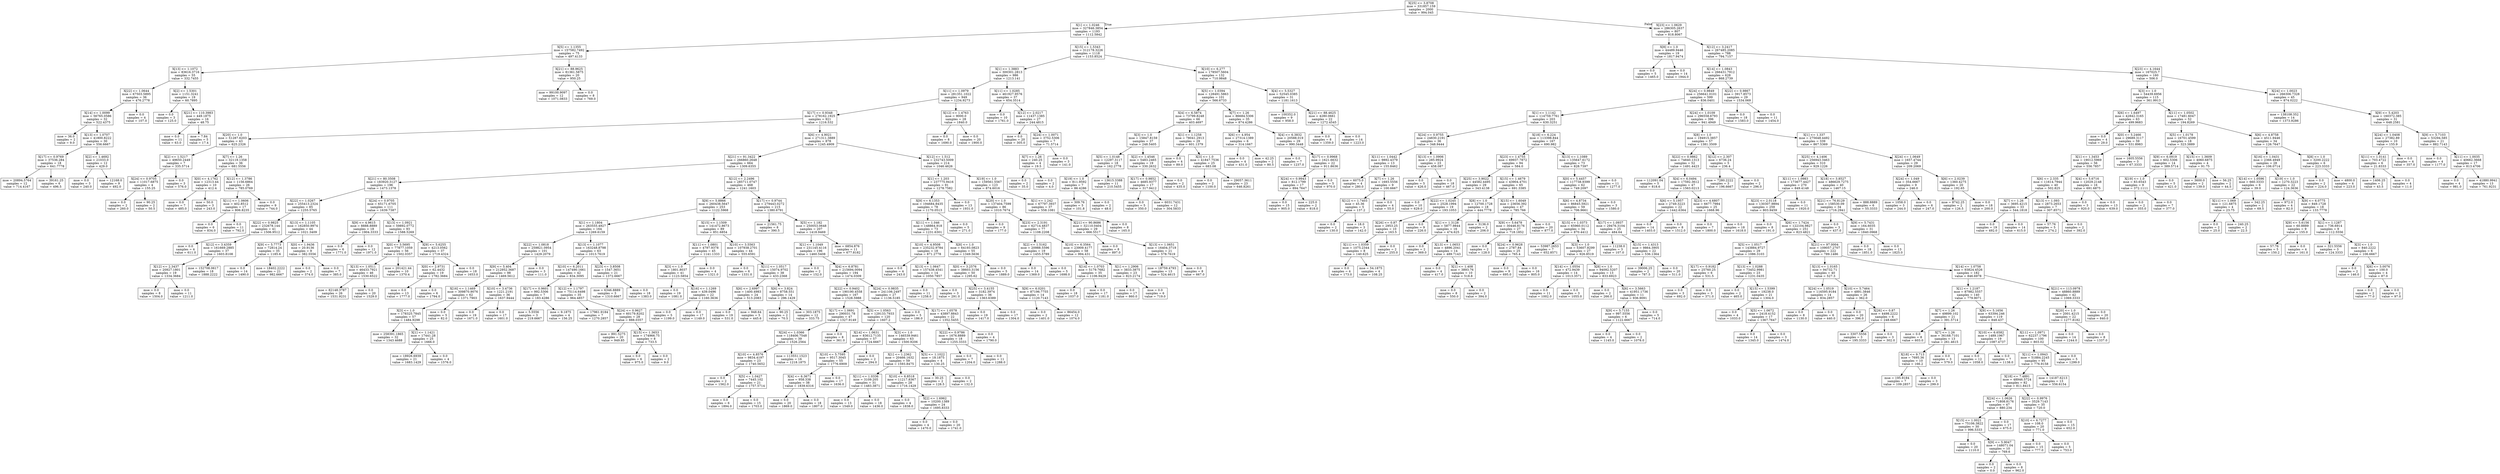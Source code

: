 digraph Tree {
node [shape=box] ;
0 [label="X[25] <= 3.8708\nmse = 331857.159\nsamples = 2000\nvalue = 994.045"] ;
1 [label="X[1] <= 1.0246\nmse = 327846.3854\nsamples = 1193\nvalue = 1112.5842"] ;
0 -> 1 [labeldistance=2.5, labelangle=45, headlabel="True"] ;
2 [label="X[5] <= 1.1355\nmse = 157582.7492\nsamples = 75\nvalue = 497.4133"] ;
1 -> 2 ;
3 [label="X[13] <= 1.1072\nmse = 83616.3716\nsamples = 55\nvalue = 332.7455"] ;
2 -> 3 ;
4 [label="X[22] <= 1.0644\nmse = 67503.5895\nsamples = 36\nvalue = 476.2778"] ;
3 -> 4 ;
5 [label="X[14] <= 1.0099\nmse = 56765.0586\nsamples = 32\nvalue = 522.4375"] ;
4 -> 5 ;
6 [label="mse = 36.0\nsamples = 2\nvalue = 9.0"] ;
5 -> 6 ;
7 [label="X[13] <= 1.0707\nmse = 41800.8222\nsamples = 30\nvalue = 556.6667"] ;
5 -> 7 ;
8 [label="X[17] <= 0.9769\nmse = 37536.284\nsamples = 18\nvalue = 641.7778"] ;
7 -> 8 ;
9 [label="mse = 20894.5764\nsamples = 12\nvalue = 714.4167"] ;
8 -> 9 ;
10 [label="mse = 39161.25\nsamples = 6\nvalue = 496.5"] ;
8 -> 10 ;
11 [label="X[2] <= 1.4692\nmse = 21033.0\nsamples = 12\nvalue = 429.0"] ;
7 -> 11 ;
12 [label="mse = 0.0\nsamples = 3\nvalue = 240.0"] ;
11 -> 12 ;
13 [label="mse = 12168.0\nsamples = 9\nvalue = 492.0"] ;
11 -> 13 ;
14 [label="mse = 0.0\nsamples = 4\nvalue = 107.0"] ;
4 -> 14 ;
15 [label="X[2] <= 1.5301\nmse = 1151.3241\nsamples = 19\nvalue = 60.7895"] ;
3 -> 15 ;
16 [label="mse = 0.0\nsamples = 3\nvalue = 125.0"] ;
15 -> 16 ;
17 [label="X[21] <= 110.3983\nmse = 449.1875\nsamples = 16\nvalue = 48.75"] ;
15 -> 17 ;
18 [label="mse = 0.0\nsamples = 11\nvalue = 63.0"] ;
17 -> 18 ;
19 [label="mse = 7.84\nsamples = 5\nvalue = 17.4"] ;
17 -> 19 ;
20 [label="X[21] <= 88.9625\nmse = 81361.5875\nsamples = 20\nvalue = 950.25"] ;
2 -> 20 ;
21 [label="mse = 99100.9097\nsamples = 12\nvalue = 1071.0833"] ;
20 -> 21 ;
22 [label="mse = 0.0\nsamples = 8\nvalue = 769.0"] ;
20 -> 22 ;
23 [label="X[15] <= 1.5343\nmse = 312178.3226\nsamples = 1118\nvalue = 1153.8524"] ;
1 -> 23 ;
24 [label="X[1] <= 1.3883\nmse = 300301.2813\nsamples = 986\nvalue = 1213.141"] ;
23 -> 24 ;
25 [label="X[11] <= 1.0979\nmse = 281351.1022\nsamples = 949\nvalue = 1234.9273"] ;
24 -> 25 ;
26 [label="X[17] <= 0.9348\nmse = 278162.1925\nsamples = 921\nvalue = 1216.532"] ;
25 -> 26 ;
27 [label="X[20] <= 1.0\nmse = 51287.6203\nsamples = 43\nvalue = 625.2326"] ;
26 -> 27 ;
28 [label="X[2] <= 1.5217\nmse = 49650.2449\nsamples = 7\nvalue = 335.5714"] ;
27 -> 28 ;
29 [label="X[24] <= 0.9705\nmse = 11017.6875\nsamples = 4\nvalue = 155.25"] ;
28 -> 29 ;
30 [label="mse = 0.0\nsamples = 2\nvalue = 260.0"] ;
29 -> 30 ;
31 [label="mse = 90.25\nsamples = 2\nvalue = 50.5"] ;
29 -> 31 ;
32 [label="mse = 0.0\nsamples = 3\nvalue = 576.0"] ;
28 -> 32 ;
33 [label="X[7] <= 1.26\nmse = 32119.1358\nsamples = 36\nvalue = 681.5556"] ;
27 -> 33 ;
34 [label="X[0] <= 4.1762\nmse = 12313.44\nsamples = 10\nvalue = 412.4"] ;
33 -> 34 ;
35 [label="mse = 0.0\nsamples = 7\nvalue = 485.0"] ;
34 -> 35 ;
36 [label="mse = 50.0\nsamples = 3\nvalue = 243.0"] ;
34 -> 36 ;
37 [label="X[12] <= 1.3786\nmse = 1156.6864\nsamples = 26\nvalue = 785.0769"] ;
33 -> 37 ;
38 [label="X[11] <= 1.0606\nmse = 402.8512\nsamples = 17\nvalue = 806.8235"] ;
37 -> 38 ;
39 [label="mse = 0.0\nsamples = 6\nvalue = 834.0"] ;
38 -> 39 ;
40 [label="mse = 0.0\nsamples = 11\nvalue = 792.0"] ;
38 -> 40 ;
41 [label="mse = 0.0\nsamples = 9\nvalue = 744.0"] ;
37 -> 41 ;
42 [label="X[6] <= 4.9021\nmse = 271311.3889\nsamples = 878\nvalue = 1245.4909"] ;
26 -> 42 ;
43 [label="X[21] <= 91.3422\nmse = 266860.2648\nsamples = 664\nvalue = 1309.6355"] ;
42 -> 43 ;
44 [label="X[21] <= 80.3508\nmse = 183920.3127\nsamples = 196\nvalue = 1473.1378"] ;
43 -> 44 ;
45 [label="X[22] <= 1.0267\nmse = 255413.2324\nsamples = 85\nvalue = 1255.5765"] ;
44 -> 45 ;
46 [label="X[22] <= 0.9825\nmse = 232678.144\nsamples = 41\nvalue = 1506.9512"] ;
45 -> 46 ;
47 [label="mse = 0.0\nsamples = 4\nvalue = 611.0"] ;
46 -> 47 ;
48 [label="X[12] <= 3.4359\nmse = 161669.2885\nsamples = 37\nvalue = 1603.8108"] ;
46 -> 48 ;
49 [label="X[12] <= 2.3437\nmse = 20927.1801\nsamples = 19\nvalue = 1334.3684"] ;
48 -> 49 ;
50 [label="mse = 0.0\nsamples = 8\nvalue = 1504.0"] ;
49 -> 50 ;
51 [label="mse = 0.0\nsamples = 11\nvalue = 1211.0"] ;
49 -> 51 ;
52 [label="mse = 152708.0617\nsamples = 18\nvalue = 1888.2222"] ;
48 -> 52 ;
53 [label="X[13] <= 1.1105\nmse = 162850.9974\nsamples = 44\nvalue = 1021.3409"] ;
45 -> 53 ;
54 [label="X[9] <= 5.7773\nmse = 72814.24\nsamples = 35\nvalue = 1185.6"] ;
53 -> 54 ;
55 [label="mse = 0.0\nsamples = 14\nvalue = 1490.0"] ;
54 -> 55 ;
56 [label="mse = 18402.2222\nsamples = 21\nvalue = 982.6667"] ;
54 -> 56 ;
57 [label="X[0] <= 1.9436\nmse = 20.9136\nsamples = 9\nvalue = 382.5556"] ;
53 -> 57 ;
58 [label="mse = 0.0\nsamples = 2\nvalue = 374.0"] ;
57 -> 58 ;
59 [label="mse = 0.0\nsamples = 7\nvalue = 385.0"] ;
57 -> 59 ;
60 [label="X[24] <= 0.9705\nmse = 65171.6705\nsamples = 111\nvalue = 1639.7387"] ;
44 -> 60 ;
61 [label="X[9] <= 4.9615\nmse = 8888.8889\nsamples = 18\nvalue = 1904.3333"] ;
60 -> 61 ;
62 [label="mse = 0.0\nsamples = 6\nvalue = 1771.0"] ;
61 -> 62 ;
63 [label="mse = 0.0\nsamples = 12\nvalue = 1971.0"] ;
61 -> 63 ;
64 [label="X[13] <= 1.0921\nmse = 59892.0772\nsamples = 93\nvalue = 1588.5269"] ;
60 -> 64 ;
65 [label="X[0] <= 3.5695\nmse = 77877.1059\nsamples = 56\nvalue = 1502.0357"] ;
64 -> 65 ;
66 [label="X[13] <= 1.0511\nmse = 46433.7921\nsamples = 46\nvalue = 1530.6522"] ;
65 -> 66 ;
67 [label="mse = 82148.3787\nsamples = 26\nvalue = 1531.9231"] ;
66 -> 67 ;
68 [label="mse = 0.0\nsamples = 20\nvalue = 1529.0"] ;
66 -> 68 ;
69 [label="mse = 201421.44\nsamples = 10\nvalue = 1370.4"] ;
65 -> 69 ;
70 [label="X[9] <= 5.6255\nmse = 4213.0562\nsamples = 37\nvalue = 1719.4324"] ;
64 -> 70 ;
71 [label="X[0] <= 2.9731\nmse = 62.4432\nsamples = 19\nvalue = 1782.3684"] ;
70 -> 71 ;
72 [label="mse = 0.0\nsamples = 13\nvalue = 1777.0"] ;
71 -> 72 ;
73 [label="mse = 0.0\nsamples = 6\nvalue = 1794.0"] ;
71 -> 73 ;
74 [label="mse = 0.0\nsamples = 18\nvalue = 1653.0"] ;
70 -> 74 ;
75 [label="X[12] <= 2.2496\nmse = 285711.0747\nsamples = 468\nvalue = 1241.1603"] ;
43 -> 75 ;
76 [label="X[9] <= 5.8866\nmse = 260438.5647\nsamples = 253\nvalue = 1122.5968"] ;
75 -> 76 ;
77 [label="X[1] <= 1.1804\nmse = 263555.4927\nsamples = 164\nvalue = 1269.6159"] ;
76 -> 77 ;
78 [label="X[22] <= 1.0818\nmse = 259821.0954\nsamples = 101\nvalue = 1429.2079"] ;
77 -> 78 ;
79 [label="X[9] <= 5.404\nmse = 212952.3687\nsamples = 98\nvalue = 1469.5612"] ;
78 -> 79 ;
80 [label="X[16] <= 1.1469\nmse = 309870.9076\nsamples = 62\nvalue = 1371.7903"] ;
79 -> 80 ;
81 [label="X[3] <= 1.0\nmse = 178325.7845\nsamples = 57\nvalue = 1484.9298"] ;
80 -> 81 ;
82 [label="mse = 258391.1865\nsamples = 32\nvalue = 1343.4688"] ;
81 -> 82 ;
83 [label="X[1] <= 1.1421\nmse = 17441.28\nsamples = 25\nvalue = 1666.0"] ;
81 -> 83 ;
84 [label="mse = 18926.6939\nsamples = 21\nvalue = 1683.1429"] ;
83 -> 84 ;
85 [label="mse = 0.0\nsamples = 4\nvalue = 1576.0"] ;
83 -> 85 ;
86 [label="mse = 0.0\nsamples = 5\nvalue = 82.0"] ;
80 -> 86 ;
87 [label="X[10] <= 3.4736\nmse = 1221.2191\nsamples = 36\nvalue = 1637.9444"] ;
79 -> 87 ;
88 [label="mse = 0.0\nsamples = 19\nvalue = 1671.0"] ;
87 -> 88 ;
89 [label="mse = 0.0\nsamples = 17\nvalue = 1601.0"] ;
87 -> 89 ;
90 [label="mse = 0.0\nsamples = 3\nvalue = 111.0"] ;
78 -> 90 ;
91 [label="X[13] <= 1.1077\nmse = 163248.8798\nsamples = 63\nvalue = 1013.7619"] ;
77 -> 91 ;
92 [label="X[10] <= 6.2011\nmse = 147490.1661\nsamples = 42\nvalue = 834.3095"] ;
91 -> 92 ;
93 [label="X[17] <= 0.9601\nmse = 992.5306\nsamples = 7\nvalue = 183.4286"] ;
92 -> 93 ;
94 [label="mse = 5.5556\nsamples = 3\nvalue = 219.6667"] ;
93 -> 94 ;
95 [label="mse = 9.1875\nsamples = 4\nvalue = 156.25"] ;
93 -> 95 ;
96 [label="X[12] <= 1.1797\nmse = 75114.6498\nsamples = 35\nvalue = 964.4857"] ;
92 -> 96 ;
97 [label="mse = 17961.9184\nsamples = 7\nvalue = 1270.2857"] ;
96 -> 97 ;
98 [label="X[24] <= 0.9627\nmse = 60179.8202\nsamples = 28\nvalue = 888.0357"] ;
96 -> 98 ;
99 [label="mse = 891.5275\nsamples = 20\nvalue = 949.85"] ;
98 -> 99 ;
100 [label="X[15] <= 1.3653\nmse = 174966.75\nsamples = 8\nvalue = 733.5"] ;
98 -> 100 ;
101 [label="mse = 0.0\nsamples = 6\nvalue = 975.0"] ;
100 -> 101 ;
102 [label="mse = 0.0\nsamples = 2\nvalue = 9.0"] ;
100 -> 102 ;
103 [label="X[23] <= 3.8508\nmse = 1547.3651\nsamples = 21\nvalue = 1372.6667"] ;
91 -> 103 ;
104 [label="mse = 6346.8889\nsamples = 3\nvalue = 1310.6667"] ;
103 -> 104 ;
105 [label="mse = 0.0\nsamples = 18\nvalue = 1383.0"] ;
103 -> 105 ;
106 [label="X[15] <= 1.1509\nmse = 141472.8673\nsamples = 89\nvalue = 851.6854"] ;
76 -> 106 ;
107 [label="X[11] <= 1.0801\nmse = 4797.9378\nsamples = 45\nvalue = 1141.1333"] ;
106 -> 107 ;
108 [label="X[3] <= 1.0\nmse = 1801.8037\nsamples = 41\nvalue = 1123.5854"] ;
107 -> 108 ;
109 [label="mse = 0.0\nsamples = 19\nvalue = 1081.0"] ;
108 -> 109 ;
110 [label="X[16] <= 1.1269\nmse = 439.0496\nsamples = 22\nvalue = 1160.3636"] ;
108 -> 110 ;
111 [label="mse = 0.0\nsamples = 5\nvalue = 1199.0"] ;
110 -> 111 ;
112 [label="mse = 0.0\nsamples = 17\nvalue = 1149.0"] ;
110 -> 112 ;
113 [label="mse = 0.0\nsamples = 4\nvalue = 1321.0"] ;
107 -> 113 ;
114 [label="X[10] <= 3.5563\nmse = 107938.2701\nsamples = 44\nvalue = 555.6591"] ;
106 -> 114 ;
115 [label="mse = 0.0\nsamples = 6\nvalue = 1331.0"] ;
114 -> 115 ;
116 [label="X[11] <= 1.0517\nmse = 15074.9702\nsamples = 38\nvalue = 433.2368"] ;
114 -> 116 ;
117 [label="X[6] <= 2.6997\nmse = 1400.4983\nsamples = 24\nvalue = 513.2083"] ;
116 -> 117 ;
118 [label="mse = 0.0\nsamples = 19\nvalue = 531.0"] ;
117 -> 118 ;
119 [label="mse = 948.64\nsamples = 5\nvalue = 445.6"] ;
117 -> 119 ;
120 [label="X[6] <= 3.824\nmse = 8758.551\nsamples = 14\nvalue = 296.1429"] ;
116 -> 120 ;
121 [label="mse = 90.25\nsamples = 2\nvalue = 70.5"] ;
120 -> 121 ;
122 [label="mse = 303.1875\nsamples = 12\nvalue = 333.75"] ;
120 -> 122 ;
123 [label="X[17] <= 0.9744\nmse = 279443.0272\nsamples = 215\nvalue = 1380.6791"] ;
75 -> 123 ;
124 [label="mse = 21561.75\nsamples = 8\nvalue = 390.5"] ;
123 -> 124 ;
125 [label="X[5] <= 1.182\nmse = 250053.0648\nsamples = 207\nvalue = 1418.9469"] ;
123 -> 125 ;
126 [label="X[1] <= 1.1049\nmse = 231145.4116\nsamples = 196\nvalue = 1460.5408"] ;
125 -> 126 ;
127 [label="mse = 0.0\nsamples = 2\nvalue = 152.0"] ;
126 -> 127 ;
128 [label="X[4] <= 6.8781\nmse = 215694.0094\nsamples = 194\nvalue = 1474.0309"] ;
126 -> 128 ;
129 [label="X[22] <= 0.9402\nmse = 190190.4558\nsamples = 167\nvalue = 1528.5988"] ;
128 -> 129 ;
130 [label="X[17] <= 1.0691\nmse = 290031.78\nsamples = 47\nvalue = 1327.9149"] ;
129 -> 130 ;
131 [label="X[24] <= 1.0366\nmse = 118406.7548\nsamples = 39\nvalue = 1526.2564"] ;
130 -> 131 ;
132 [label="X[10] <= 4.8576\nmse = 9834.4197\nsamples = 23\nvalue = 1740.5652"] ;
131 -> 132 ;
133 [label="mse = 0.0\nsamples = 2\nvalue = 1562.0"] ;
132 -> 133 ;
134 [label="X[5] <= 1.0427\nmse = 7445.102\nsamples = 21\nvalue = 1757.5714"] ;
132 -> 134 ;
135 [label="mse = 0.0\nsamples = 6\nvalue = 1894.0"] ;
134 -> 135 ;
136 [label="mse = 0.0\nsamples = 15\nvalue = 1703.0"] ;
134 -> 136 ;
137 [label="mse = 113551.1523\nsamples = 16\nvalue = 1218.1875"] ;
131 -> 137 ;
138 [label="mse = 0.0\nsamples = 8\nvalue = 361.0"] ;
130 -> 138 ;
139 [label="X[5] <= 1.0563\nmse = 129133.7933\nsamples = 120\nvalue = 1607.2"] ;
129 -> 139 ;
140 [label="X[14] <= 1.0631\nmse = 83612.7135\nsamples = 57\nvalue = 1724.6667"] ;
139 -> 140 ;
141 [label="X[10] <= 5.7595\nmse = 9517.3045\nsamples = 55\nvalue = 1776.6909"] ;
140 -> 141 ;
142 [label="X[4] <= 6.3671\nmse = 958.338\nsamples = 38\nvalue = 1839.6316"] ;
141 -> 142 ;
143 [label="mse = 0.0\nsamples = 20\nvalue = 1869.0"] ;
142 -> 143 ;
144 [label="mse = 0.0\nsamples = 18\nvalue = 1807.0"] ;
142 -> 144 ;
145 [label="mse = 0.0\nsamples = 17\nvalue = 1636.0"] ;
141 -> 145 ;
146 [label="mse = 0.0\nsamples = 2\nvalue = 294.0"] ;
140 -> 146 ;
147 [label="X[3] <= 1.0\nmse = 146539.9461\nsamples = 63\nvalue = 1500.9206"] ;
139 -> 147 ;
148 [label="X[1] <= 1.2362\nmse = 20466.1632\nsamples = 59\nvalue = 1593.8475"] ;
147 -> 148 ;
149 [label="X[11] <= 1.0336\nmse = 3109.205\nsamples = 31\nvalue = 1483.3871"] ;
148 -> 149 ;
150 [label="mse = 0.0\nsamples = 13\nvalue = 1549.0"] ;
149 -> 150 ;
151 [label="mse = 0.0\nsamples = 18\nvalue = 1436.0"] ;
149 -> 151 ;
152 [label="X[10] <= 6.8518\nmse = 11217.8367\nsamples = 28\nvalue = 1716.1429"] ;
148 -> 152 ;
153 [label="mse = 0.0\nsamples = 4\nvalue = 1838.0"] ;
152 -> 153 ;
154 [label="X[2] <= 1.6962\nmse = 10200.1389\nsamples = 24\nvalue = 1695.8333"] ;
152 -> 154 ;
155 [label="mse = 0.0\nsamples = 4\nvalue = 1470.0"] ;
154 -> 155 ;
156 [label="mse = 0.0\nsamples = 20\nvalue = 1741.0"] ;
154 -> 156 ;
157 [label="X[5] <= 1.1022\nmse = 18.1875\nsamples = 4\nvalue = 130.25"] ;
147 -> 157 ;
158 [label="mse = 30.25\nsamples = 2\nvalue = 128.5"] ;
157 -> 158 ;
159 [label="mse = 0.0\nsamples = 2\nvalue = 132.0"] ;
157 -> 159 ;
160 [label="X[24] <= 0.9835\nmse = 241106.2497\nsamples = 27\nvalue = 1136.5185"] ;
128 -> 160 ;
161 [label="mse = 0.0\nsamples = 5\nvalue = 186.0"] ;
160 -> 161 ;
162 [label="X[17] <= 1.0578\nmse = 43897.8843\nsamples = 22\nvalue = 1352.5455"] ;
160 -> 162 ;
163 [label="X[22] <= 0.9786\nmse = 1676.8889\nsamples = 18\nvalue = 1255.3333"] ;
162 -> 163 ;
164 [label="mse = 0.0\nsamples = 7\nvalue = 1204.0"] ;
163 -> 164 ;
165 [label="mse = 0.0\nsamples = 11\nvalue = 1288.0"] ;
163 -> 165 ;
166 [label="mse = 0.0\nsamples = 4\nvalue = 1790.0"] ;
162 -> 166 ;
167 [label="mse = 6854.876\nsamples = 11\nvalue = 677.8182"] ;
125 -> 167 ;
168 [label="X[12] <= 1.512\nmse = 232743.5009\nsamples = 214\nvalue = 1046.4626"] ;
42 -> 168 ;
169 [label="X[1] <= 1.203\nmse = 237775.9416\nsamples = 91\nvalue = 1278.7582"] ;
168 -> 169 ;
170 [label="X[9] <= 6.1353\nmse = 194684.8435\nsamples = 78\nvalue = 1170.0513"] ;
169 -> 170 ;
171 [label="X[11] <= 1.046\nmse = 148864.918\nsamples = 73\nvalue = 1231.6301"] ;
170 -> 171 ;
172 [label="X[10] <= 4.9508\nmse = 235232.9784\nsamples = 18\nvalue = 871.2778"] ;
171 -> 172 ;
173 [label="mse = 0.0\nsamples = 4\nvalue = 243.0"] ;
172 -> 173 ;
174 [label="X[13] <= 1.0647\nmse = 157438.4541\nsamples = 14\nvalue = 1050.7857"] ;
172 -> 174 ;
175 [label="mse = 0.0\nsamples = 11\nvalue = 1258.0"] ;
174 -> 175 ;
176 [label="mse = 0.0\nsamples = 3\nvalue = 291.0"] ;
174 -> 176 ;
177 [label="X[8] <= 1.0\nmse = 64193.0823\nsamples = 55\nvalue = 1349.5636"] ;
171 -> 177 ;
178 [label="X[0] <= 3.2576\nmse = 38603.3156\nsamples = 50\nvalue = 1295.62"] ;
177 -> 178 ;
179 [label="X[25] <= 3.4155\nmse = 3182.3974\nsamples = 36\nvalue = 1363.6389"] ;
178 -> 179 ;
180 [label="mse = 0.0\nsamples = 19\nvalue = 1417.0"] ;
179 -> 180 ;
181 [label="mse = 0.0\nsamples = 17\nvalue = 1304.0"] ;
179 -> 181 ;
182 [label="X[9] <= 6.0201\nmse = 87196.7755\nsamples = 14\nvalue = 1120.7143"] ;
178 -> 182 ;
183 [label="mse = 0.0\nsamples = 2\nvalue = 1401.0"] ;
182 -> 183 ;
184 [label="mse = 86454.0\nsamples = 12\nvalue = 1074.0"] ;
182 -> 184 ;
185 [label="mse = 0.0\nsamples = 5\nvalue = 1889.0"] ;
177 -> 185 ;
186 [label="mse = 0.0\nsamples = 5\nvalue = 271.0"] ;
170 -> 186 ;
187 [label="mse = 0.0\nsamples = 13\nvalue = 1931.0"] ;
169 -> 187 ;
188 [label="X[19] <= 1.0\nmse = 159561.5567\nsamples = 123\nvalue = 874.6016"] ;
168 -> 188 ;
189 [label="X[20] <= 1.0\nmse = 137404.7599\nsamples = 86\nvalue = 1010.7674"] ;
188 -> 189 ;
190 [label="mse = 0.0\nsamples = 9\nvalue = 177.0"] ;
189 -> 190 ;
191 [label="X[23] <= 2.3191\nmse = 62714.4837\nsamples = 77\nvalue = 1108.2208"] ;
189 -> 191 ;
192 [label="X[2] <= 1.5162\nmse = 20988.5596\nsamples = 19\nvalue = 1455.5789"] ;
191 -> 192 ;
193 [label="mse = 0.0\nsamples = 14\nvalue = 1369.0"] ;
192 -> 193 ;
194 [label="mse = 0.0\nsamples = 5\nvalue = 1698.0"] ;
192 -> 194 ;
195 [label="X[10] <= 6.3564\nmse = 23909.4177\nsamples = 58\nvalue = 994.431"] ;
191 -> 195 ;
196 [label="X[14] <= 1.0703\nmse = 5179.7682\nsamples = 35\nvalue = 1106.9429"] ;
195 -> 196 ;
197 [label="mse = 0.0\nsamples = 18\nvalue = 1037.0"] ;
196 -> 197 ;
198 [label="mse = 0.0\nsamples = 17\nvalue = 1181.0"] ;
196 -> 198 ;
199 [label="X[1] <= 1.2906\nmse = 3833.3875\nsamples = 23\nvalue = 823.2174"] ;
195 -> 199 ;
200 [label="mse = 0.0\nsamples = 17\nvalue = 860.0"] ;
199 -> 200 ;
201 [label="mse = 0.0\nsamples = 6\nvalue = 719.0"] ;
199 -> 201 ;
202 [label="X[1] <= 1.242\nmse = 67797.3937\nsamples = 37\nvalue = 558.1081"] ;
188 -> 202 ;
203 [label="X[21] <= 90.8686\nmse = 32110.0404\nsamples = 29\nvalue = 666.5517"] ;
202 -> 203 ;
204 [label="mse = 0.0\nsamples = 8\nvalue = 897.0"] ;
203 -> 204 ;
205 [label="X[13] <= 1.0651\nmse = 16404.3719\nsamples = 21\nvalue = 578.7619"] ;
203 -> 205 ;
206 [label="mse = 18759.4793\nsamples = 13\nvalue = 524.4615"] ;
205 -> 206 ;
207 [label="mse = 0.0\nsamples = 8\nvalue = 667.0"] ;
205 -> 207 ;
208 [label="mse = 0.0\nsamples = 8\nvalue = 165.0"] ;
202 -> 208 ;
209 [label="X[12] <= 1.4763\nmse = 9000.0\nsamples = 28\nvalue = 1840.0"] ;
25 -> 209 ;
210 [label="mse = 0.0\nsamples = 8\nvalue = 1690.0"] ;
209 -> 210 ;
211 [label="mse = 0.0\nsamples = 20\nvalue = 1900.0"] ;
209 -> 211 ;
212 [label="X[11] <= 1.0285\nmse = 461927.9576\nsamples = 37\nvalue = 654.3514"] ;
24 -> 212 ;
213 [label="mse = 0.0\nsamples = 10\nvalue = 1761.0"] ;
212 -> 213 ;
214 [label="X[12] <= 2.0217\nmse = 11437.1385\nsamples = 27\nvalue = 244.4815"] ;
212 -> 214 ;
215 [label="mse = 0.0\nsamples = 20\nvalue = 305.0"] ;
214 -> 215 ;
216 [label="X[24] <= 1.0071\nmse = 3752.5306\nsamples = 7\nvalue = 71.5714"] ;
214 -> 216 ;
217 [label="X[7] <= 1.26\nmse = 240.25\nsamples = 4\nvalue = 19.5"] ;
216 -> 217 ;
218 [label="mse = 0.0\nsamples = 2\nvalue = 35.0"] ;
217 -> 218 ;
219 [label="mse = 0.0\nsamples = 2\nvalue = 4.0"] ;
217 -> 219 ;
220 [label="mse = 0.0\nsamples = 3\nvalue = 141.0"] ;
216 -> 220 ;
221 [label="X[10] <= 6.277\nmse = 178507.5604\nsamples = 132\nvalue = 710.9848"] ;
23 -> 221 ;
222 [label="X[5] <= 1.0394\nmse = 128491.5863\nsamples = 101\nvalue = 566.6733"] ;
221 -> 222 ;
223 [label="X[4] <= 6.5874\nmse = 73799.8248\nsamples = 66\nvalue = 403.4697"] ;
222 -> 223 ;
224 [label="X[3] <= 1.0\nmse = 15847.8159\nsamples = 37\nvalue = 248.5405"] ;
223 -> 224 ;
225 [label="X[5] <= 1.0148\nmse = 12297.3117\nsamples = 18\nvalue = 162.2778"] ;
224 -> 225 ;
226 [label="X[19] <= 1.0\nmse = 811.9592\nsamples = 7\nvalue = 86.4286"] ;
225 -> 226 ;
227 [label="mse = 309.76\nsamples = 5\nvalue = 101.8"] ;
226 -> 227 ;
228 [label="mse = 0.0\nsamples = 2\nvalue = 48.0"] ;
226 -> 228 ;
229 [label="mse = 13615.3388\nsamples = 11\nvalue = 210.5455"] ;
225 -> 229 ;
230 [label="X[2] <= 1.4546\nmse = 5483.2465\nsamples = 19\nvalue = 330.2632"] ;
224 -> 230 ;
231 [label="X[17] <= 0.9852\nmse = 4685.9377\nsamples = 17\nvalue = 317.9412"] ;
230 -> 231 ;
232 [label="mse = 0.0\nsamples = 5\nvalue = 350.0"] ;
231 -> 232 ;
233 [label="mse = 6031.7431\nsamples = 12\nvalue = 304.5833"] ;
231 -> 233 ;
234 [label="mse = 0.0\nsamples = 2\nvalue = 435.0"] ;
230 -> 234 ;
235 [label="X[1] <= 1.1258\nmse = 78041.2913\nsamples = 29\nvalue = 601.1379"] ;
223 -> 235 ;
236 [label="mse = 0.0\nsamples = 4\nvalue = 89.0"] ;
235 -> 236 ;
237 [label="X[3] <= 1.0\nmse = 41847.7536\nsamples = 25\nvalue = 683.08"] ;
235 -> 237 ;
238 [label="mse = 0.0\nsamples = 2\nvalue = 1100.0"] ;
237 -> 238 ;
239 [label="mse = 29057.3611\nsamples = 23\nvalue = 646.8261"] ;
237 -> 239 ;
240 [label="X[7] <= 1.26\nmse = 86684.5306\nsamples = 35\nvalue = 874.4286"] ;
222 -> 240 ;
241 [label="X[6] <= 4.954\nmse = 27314.1389\nsamples = 6\nvalue = 314.1667"] ;
240 -> 241 ;
242 [label="mse = 0.0\nsamples = 4\nvalue = 431.0"] ;
241 -> 242 ;
243 [label="mse = 42.25\nsamples = 2\nvalue = 80.5"] ;
241 -> 243 ;
244 [label="X[4] <= 6.3832\nmse = 20588.019\nsamples = 29\nvalue = 990.3448"] ;
240 -> 244 ;
245 [label="mse = 0.0\nsamples = 7\nvalue = 1237.0"] ;
244 -> 245 ;
246 [label="X[17] <= 0.9968\nmse = 1621.6632\nsamples = 22\nvalue = 911.8636"] ;
244 -> 246 ;
247 [label="X[24] <= 0.9943\nmse = 812.1799\nsamples = 17\nvalue = 894.7647"] ;
246 -> 247 ;
248 [label="mse = 0.0\nsamples = 15\nvalue = 905.0"] ;
247 -> 248 ;
249 [label="mse = 225.0\nsamples = 2\nvalue = 818.0"] ;
247 -> 249 ;
250 [label="mse = 0.0\nsamples = 5\nvalue = 970.0"] ;
246 -> 250 ;
251 [label="X[4] <= 5.5327\nmse = 52545.0385\nsamples = 31\nvalue = 1181.1613"] ;
221 -> 251 ;
252 [label="mse = 100352.0\nsamples = 9\nvalue = 958.0"] ;
251 -> 252 ;
253 [label="X[21] <= 88.4625\nmse = 4280.0661\nsamples = 22\nvalue = 1272.4545"] ;
251 -> 253 ;
254 [label="mse = 0.0\nsamples = 8\nvalue = 1359.0"] ;
253 -> 254 ;
255 [label="mse = 0.0\nsamples = 14\nvalue = 1223.0"] ;
253 -> 255 ;
256 [label="X[23] <= 1.0629\nmse = 286305.2637\nsamples = 807\nvalue = 818.8067"] ;
0 -> 256 [labeldistance=2.5, labelangle=-45, headlabel="False"] ;
257 [label="X[8] <= 1.0\nmse = 44489.9446\nsamples = 19\nvalue = 1817.9474"] ;
256 -> 257 ;
258 [label="mse = 0.0\nsamples = 5\nvalue = 1465.0"] ;
257 -> 258 ;
259 [label="mse = 0.0\nsamples = 14\nvalue = 1944.0"] ;
257 -> 259 ;
260 [label="X[12] <= 3.2417\nmse = 267485.2085\nsamples = 788\nvalue = 794.7157"] ;
256 -> 260 ;
261 [label="X[14] <= 1.0843\nmse = 266431.7912\nsamples = 628\nvalue = 868.2739"] ;
260 -> 261 ;
262 [label="X[24] <= 0.9849\nmse = 256641.0101\nsamples = 599\nvalue = 836.0401"] ;
261 -> 262 ;
263 [label="X[1] <= 1.1142\nmse = 114759.7761\nsamples = 203\nvalue = 630.3251"] ;
262 -> 263 ;
264 [label="X[24] <= 0.9755\nmse = 24830.2191\nsamples = 36\nvalue = 348.9444"] ;
263 -> 264 ;
265 [label="X[11] <= 1.0442\nmse = 9892.4379\nsamples = 13\nvalue = 155.8462"] ;
264 -> 265 ;
266 [label="mse = 6075.0\nsamples = 4\nvalue = 280.0"] ;
265 -> 266 ;
267 [label="X[7] <= 1.26\nmse = 1693.5556\nsamples = 9\nvalue = 100.6667"] ;
265 -> 267 ;
268 [label="X[12] <= 1.7403\nmse = 45.36\nsamples = 5\nvalue = 137.2"] ;
267 -> 268 ;
269 [label="mse = 0.0\nsamples = 2\nvalue = 130.0"] ;
268 -> 269 ;
270 [label="mse = 18.0\nsamples = 3\nvalue = 142.0"] ;
268 -> 270 ;
271 [label="mse = 0.0\nsamples = 4\nvalue = 55.0"] ;
267 -> 271 ;
272 [label="X[13] <= 1.0906\nmse = 285.9924\nsamples = 23\nvalue = 458.087"] ;
264 -> 272 ;
273 [label="mse = 0.0\nsamples = 5\nvalue = 426.0"] ;
272 -> 273 ;
274 [label="mse = 0.0\nsamples = 18\nvalue = 467.0"] ;
272 -> 274 ;
275 [label="X[18] <= 6.224\nmse = 113398.844\nsamples = 167\nvalue = 690.982"] ;
263 -> 275 ;
276 [label="X[23] <= 1.4755\nmse = 69937.7872\nsamples = 94\nvalue = 584.0"] ;
275 -> 276 ;
277 [label="X[25] <= 3.9022\nmse = 44582.4495\nsamples = 29\nvalue = 343.4138"] ;
276 -> 277 ;
278 [label="mse = 0.0\nsamples = 10\nvalue = 629.0"] ;
277 -> 278 ;
279 [label="X[22] <= 1.0245\nmse = 2528.1994\nsamples = 19\nvalue = 193.1053"] ;
277 -> 279 ;
280 [label="X[26] <= 0.87\nmse = 2953.25\nsamples = 10\nvalue = 163.5"] ;
279 -> 280 ;
281 [label="X[11] <= 1.0359\nmse = 1075.2344\nsamples = 8\nvalue = 140.625"] ;
280 -> 281 ;
282 [label="mse = 0.0\nsamples = 4\nvalue = 173.0"] ;
281 -> 282 ;
283 [label="mse = 54.1875\nsamples = 4\nvalue = 108.25"] ;
281 -> 283 ;
284 [label="mse = 0.0\nsamples = 2\nvalue = 255.0"] ;
280 -> 284 ;
285 [label="mse = 0.0\nsamples = 9\nvalue = 226.0"] ;
279 -> 285 ;
286 [label="X[15] <= 1.4679\nmse = 43904.4701\nsamples = 65\nvalue = 691.3385"] ;
276 -> 286 ;
287 [label="X[8] <= 1.0\nmse = 12700.1728\nsamples = 18\nvalue = 444.7778"] ;
286 -> 287 ;
288 [label="X[1] <= 1.3128\nmse = 5877.9844\nsamples = 16\nvalue = 474.625"] ;
287 -> 288 ;
289 [label="mse = 0.0\nsamples = 2\nvalue = 369.0"] ;
288 -> 289 ;
290 [label="X[13] <= 1.0653\nmse = 4896.2041\nsamples = 14\nvalue = 489.7143"] ;
288 -> 290 ;
291 [label="mse = 0.0\nsamples = 4\nvalue = 417.0"] ;
290 -> 291 ;
292 [label="X[1] <= 1.408\nmse = 3893.76\nsamples = 10\nvalue = 518.8"] ;
290 -> 292 ;
293 [label="mse = 0.0\nsamples = 8\nvalue = 550.0"] ;
292 -> 293 ;
294 [label="mse = 0.0\nsamples = 2\nvalue = 394.0"] ;
292 -> 294 ;
295 [label="mse = 3136.0\nsamples = 2\nvalue = 206.0"] ;
287 -> 295 ;
296 [label="X[15] <= 1.6049\nmse = 23656.392\nsamples = 47\nvalue = 785.766"] ;
286 -> 296 ;
297 [label="X[9] <= 5.6478\nmse = 30446.8176\nsamples = 27\nvalue = 718.1852"] ;
296 -> 297 ;
298 [label="mse = 0.0\nsamples = 2\nvalue = 128.0"] ;
297 -> 298 ;
299 [label="X[24] <= 0.9628\nmse = 2787.84\nsamples = 25\nvalue = 765.4"] ;
297 -> 299 ;
300 [label="mse = 0.0\nsamples = 9\nvalue = 695.0"] ;
299 -> 300 ;
301 [label="mse = 0.0\nsamples = 16\nvalue = 805.0"] ;
299 -> 301 ;
302 [label="mse = 0.0\nsamples = 20\nvalue = 877.0"] ;
296 -> 302 ;
303 [label="X[13] <= 1.1089\nmse = 135647.6172\nsamples = 73\nvalue = 828.7397"] ;
275 -> 303 ;
304 [label="X[0] <= 5.4457\nmse = 117738.9399\nsamples = 62\nvalue = 749.2097"] ;
303 -> 304 ;
305 [label="X[6] <= 4.8734\nmse = 86845.5921\nsamples = 59\nvalue = 706.9661"] ;
304 -> 305 ;
306 [label="X[15] <= 1.0373\nmse = 65960.0112\nsamples = 34\nvalue = 870.4412"] ;
305 -> 306 ;
307 [label="mse = 53987.2653\nsamples = 7\nvalue = 652.8571"] ;
306 -> 307 ;
308 [label="X[3] <= 1.0\nmse = 53607.8299\nsamples = 27\nvalue = 926.8519"] ;
306 -> 308 ;
309 [label="X[14] <= 1.0554\nmse = 472.9439\nsamples = 14\nvalue = 1013.3571"] ;
308 -> 309 ;
310 [label="mse = 0.0\nsamples = 11\nvalue = 1002.0"] ;
309 -> 310 ;
311 [label="mse = 0.0\nsamples = 3\nvalue = 1055.0"] ;
309 -> 311 ;
312 [label="X[8] <= 1.0\nmse = 94092.5207\nsamples = 13\nvalue = 833.6923"] ;
308 -> 312 ;
313 [label="mse = 0.0\nsamples = 2\nvalue = 266.0"] ;
312 -> 313 ;
314 [label="X[6] <= 3.5663\nmse = 41951.1736\nsamples = 11\nvalue = 936.9091"] ;
312 -> 314 ;
315 [label="X[9] <= 5.7155\nmse = 997.5556\nsamples = 6\nvalue = 1122.6667"] ;
314 -> 315 ;
316 [label="mse = 0.0\nsamples = 4\nvalue = 1145.0"] ;
315 -> 316 ;
317 [label="mse = 0.0\nsamples = 2\nvalue = 1078.0"] ;
315 -> 317 ;
318 [label="mse = 0.0\nsamples = 5\nvalue = 714.0"] ;
314 -> 318 ;
319 [label="X[17] <= 1.0937\nmse = 29476.3104\nsamples = 25\nvalue = 484.64"] ;
305 -> 319 ;
320 [label="mse = 11238.0\nsamples = 3\nvalue = 107.0"] ;
319 -> 320 ;
321 [label="X[15] <= 1.4313\nmse = 9864.3905\nsamples = 22\nvalue = 536.1364"] ;
319 -> 321 ;
322 [label="mse = 39006.25\nsamples = 2\nvalue = 787.5"] ;
321 -> 322 ;
323 [label="mse = 0.0\nsamples = 20\nvalue = 511.0"] ;
321 -> 323 ;
324 [label="mse = 0.0\nsamples = 3\nvalue = 1580.0"] ;
304 -> 324 ;
325 [label="mse = 0.0\nsamples = 11\nvalue = 1277.0"] ;
303 -> 325 ;
326 [label="X[24] <= 1.0109\nmse = 296558.6793\nsamples = 396\nvalue = 941.4949"] ;
262 -> 326 ;
327 [label="X[8] <= 1.0\nmse = 194915.3857\nsamples = 57\nvalue = 1381.3509"] ;
326 -> 327 ;
328 [label="X[22] <= 0.9862\nmse = 74840.1313\nsamples = 52\nvalue = 1491.4423"] ;
327 -> 328 ;
329 [label="mse = 112091.04\nsamples = 5\nvalue = 818.6"] ;
328 -> 329 ;
330 [label="X[4] <= 6.0494\nmse = 17592.3612\nsamples = 47\nvalue = 1563.0213"] ;
328 -> 330 ;
331 [label="X[6] <= 5.1957\nmse = 2749.3223\nsamples = 22\nvalue = 1442.6364"] ;
330 -> 331 ;
332 [label="mse = 0.0\nsamples = 14\nvalue = 1403.0"] ;
331 -> 332 ;
333 [label="mse = 0.0\nsamples = 8\nvalue = 1512.0"] ;
331 -> 333 ;
334 [label="X[23] <= 4.6807\nmse = 6677.7984\nsamples = 25\nvalue = 1668.96"] ;
330 -> 334 ;
335 [label="mse = 0.0\nsamples = 7\nvalue = 1800.0"] ;
334 -> 335 ;
336 [label="mse = 0.0\nsamples = 18\nvalue = 1618.0"] ;
334 -> 336 ;
337 [label="X[12] <= 2.307\nmse = 6736.24\nsamples = 5\nvalue = 236.4"] ;
327 -> 337 ;
338 [label="mse = 7280.2222\nsamples = 3\nvalue = 196.6667"] ;
337 -> 338 ;
339 [label="mse = 0.0\nsamples = 2\nvalue = 296.0"] ;
337 -> 339 ;
340 [label="X[1] <= 1.337\nmse = 275648.4492\nsamples = 339\nvalue = 867.5369"] ;
326 -> 340 ;
341 [label="X[25] <= 4.1406\nmse = 256943.3463\nsamples = 310\nvalue = 929.1226"] ;
340 -> 341 ;
342 [label="X[11] <= 1.0983\nmse = 173677.4427\nsamples = 270\nvalue = 849.4148"] ;
341 -> 342 ;
343 [label="X[23] <= 2.0118\nmse = 130307.9894\nsamples = 259\nvalue = 803.9459"] ;
342 -> 343 ;
344 [label="mse = 0.0\nsamples = 8\nvalue = 191.0"] ;
343 -> 344 ;
345 [label="X[6] <= 1.7424\nmse = 122104.9827\nsamples = 251\nvalue = 823.4821"] ;
343 -> 345 ;
346 [label="X[5] <= 1.0517\nmse = 143884.9727\nsamples = 29\nvalue = 1086.3103"] ;
345 -> 346 ;
347 [label="X[17] <= 0.9182\nmse = 25760.25\nsamples = 6\nvalue = 531.5"] ;
346 -> 347 ;
348 [label="mse = 0.0\nsamples = 3\nvalue = 692.0"] ;
347 -> 348 ;
349 [label="mse = 0.0\nsamples = 3\nvalue = 371.0"] ;
347 -> 349 ;
350 [label="X[13] <= 1.0288\nmse = 73452.9981\nsamples = 23\nvalue = 1231.0435"] ;
346 -> 350 ;
351 [label="mse = 0.0\nsamples = 2\nvalue = 465.0"] ;
350 -> 351 ;
352 [label="X[15] <= 1.5399\nmse = 19238.0\nsamples = 21\nvalue = 1304.0"] ;
350 -> 352 ;
353 [label="mse = 0.0\nsamples = 4\nvalue = 1033.0"] ;
352 -> 353 ;
354 [label="X[5] <= 1.0672\nmse = 2418.4152\nsamples = 17\nvalue = 1367.7647"] ;
352 -> 354 ;
355 [label="mse = 0.0\nsamples = 14\nvalue = 1345.0"] ;
354 -> 355 ;
356 [label="mse = 0.0\nsamples = 3\nvalue = 1474.0"] ;
354 -> 356 ;
357 [label="X[21] <= 97.0004\nmse = 109057.2707\nsamples = 222\nvalue = 789.1486"] ;
345 -> 357 ;
358 [label="X[13] <= 1.0165\nmse = 94732.71\nsamples = 40\nvalue = 527.3"] ;
357 -> 358 ;
359 [label="X[24] <= 1.0519\nmse = 116595.9184\nsamples = 14\nvalue = 834.2857"] ;
358 -> 359 ;
360 [label="mse = 0.0\nsamples = 8\nvalue = 1130.0"] ;
359 -> 360 ;
361 [label="mse = 0.0\nsamples = 6\nvalue = 440.0"] ;
359 -> 361 ;
362 [label="X[10] <= 5.7464\nmse = 4891.3846\nsamples = 26\nvalue = 362.0"] ;
358 -> 362 ;
363 [label="mse = 0.0\nsamples = 20\nvalue = 396.0"] ;
362 -> 363 ;
364 [label="X[26] <= 0.87\nmse = 4498.2222\nsamples = 6\nvalue = 248.6667"] ;
362 -> 364 ;
365 [label="mse = 3307.5556\nsamples = 3\nvalue = 195.3333"] ;
364 -> 365 ;
366 [label="mse = 0.0\nsamples = 3\nvalue = 302.0"] ;
364 -> 366 ;
367 [label="X[14] <= 1.0758\nmse = 93824.4526\nsamples = 182\nvalue = 846.6978"] ;
357 -> 367 ;
368 [label="X[1] <= 1.2187\nmse = 87982.5557\nsamples = 140\nvalue = 779.9071"] ;
367 -> 368 ;
369 [label="X[7] <= 1.26\nmse = 49899.102\nsamples = 21\nvalue = 391.5714"] ;
368 -> 369 ;
370 [label="mse = 0.0\nsamples = 8\nvalue = 603.0"] ;
369 -> 370 ;
371 [label="X[7] <= 1.26\nmse = 36168.7101\nsamples = 13\nvalue = 261.4615"] ;
369 -> 371 ;
372 [label="X[18] <= 9.713\nmse = 7695.36\nsamples = 10\nvalue = 166.2"] ;
371 -> 372 ;
373 [label="mse = 195.9184\nsamples = 7\nvalue = 109.2857"] ;
372 -> 373 ;
374 [label="mse = 0.0\nsamples = 3\nvalue = 299.0"] ;
372 -> 374 ;
375 [label="mse = 0.0\nsamples = 3\nvalue = 579.0"] ;
371 -> 375 ;
376 [label="X[9] <= 5.1656\nmse = 63394.246\nsamples = 119\nvalue = 848.437"] ;
368 -> 376 ;
377 [label="X[10] <= 6.6582\nmse = 1489.1967\nsamples = 19\nvalue = 1087.4737"] ;
376 -> 377 ;
378 [label="mse = 0.0\nsamples = 12\nvalue = 1058.0"] ;
377 -> 378 ;
379 [label="mse = 0.0\nsamples = 7\nvalue = 1138.0"] ;
377 -> 379 ;
380 [label="X[11] <= 1.0971\nmse = 62237.1796\nsamples = 100\nvalue = 803.02"] ;
376 -> 380 ;
381 [label="X[11] <= 1.0943\nmse = 51884.2245\nsamples = 95\nvalue = 776.9158"] ;
380 -> 381 ;
382 [label="X[18] <= 7.4891\nmse = 48946.5724\nsamples = 82\nvalue = 811.8415"] ;
381 -> 382 ;
383 [label="X[24] <= 1.0626\nmse = 71808.8176\nsamples = 47\nvalue = 880.234"] ;
382 -> 383 ;
384 [label="X[15] <= 1.0021\nmse = 75106.3822\nsamples = 30\nvalue = 996.5333"] ;
383 -> 384 ;
385 [label="mse = 0.0\nsamples = 20\nvalue = 1110.0"] ;
384 -> 385 ;
386 [label="X[9] <= 5.9047\nmse = 148071.04\nsamples = 10\nvalue = 769.6"] ;
384 -> 386 ;
387 [label="mse = 0.0\nsamples = 2\nvalue = 0.0"] ;
386 -> 387 ;
388 [label="mse = 0.0\nsamples = 8\nvalue = 962.0"] ;
386 -> 388 ;
389 [label="mse = 0.0\nsamples = 17\nvalue = 675.0"] ;
383 -> 389 ;
390 [label="X[22] <= 0.9976\nmse = 3529.7143\nsamples = 35\nvalue = 720.0"] ;
382 -> 390 ;
391 [label="X[10] <= 6.7277\nmse = 108.0\nsamples = 20\nvalue = 771.0"] ;
390 -> 391 ;
392 [label="mse = 0.0\nsamples = 15\nvalue = 777.0"] ;
391 -> 392 ;
393 [label="mse = 0.0\nsamples = 5\nvalue = 753.0"] ;
391 -> 393 ;
394 [label="mse = 0.0\nsamples = 15\nvalue = 652.0"] ;
390 -> 394 ;
395 [label="mse = 14187.6213\nsamples = 13\nvalue = 556.6154"] ;
381 -> 395 ;
396 [label="mse = 0.0\nsamples = 5\nvalue = 1299.0"] ;
380 -> 396 ;
397 [label="X[21] <= 113.0978\nmse = 48860.8889\nsamples = 42\nvalue = 1069.3333"] ;
367 -> 397 ;
398 [label="X[20] <= 1.0\nmse = 2001.4215\nsamples = 22\nvalue = 1277.8182"] ;
397 -> 398 ;
399 [label="mse = 0.0\nsamples = 14\nvalue = 1244.0"] ;
398 -> 399 ;
400 [label="mse = 0.0\nsamples = 8\nvalue = 1337.0"] ;
398 -> 400 ;
401 [label="mse = 0.0\nsamples = 20\nvalue = 840.0"] ;
397 -> 401 ;
402 [label="mse = 0.0\nsamples = 11\nvalue = 1920.0"] ;
342 -> 402 ;
403 [label="X[18] <= 3.8527\nmse = 486629.7275\nsamples = 40\nvalue = 1467.15"] ;
341 -> 403 ;
404 [label="X[21] <= 76.8129\nmse = 158530.09\nsamples = 34\nvalue = 1716.2941"] ;
403 -> 404 ;
405 [label="mse = 0.0\nsamples = 3\nvalue = 437.0"] ;
404 -> 405 ;
406 [label="X[9] <= 5.7431\nmse = 164.6035\nsamples = 31\nvalue = 1840.0968"] ;
404 -> 406 ;
407 [label="mse = 0.0\nsamples = 18\nvalue = 1851.0"] ;
406 -> 407 ;
408 [label="mse = 0.0\nsamples = 13\nvalue = 1825.0"] ;
406 -> 408 ;
409 [label="mse = 888.8889\nsamples = 6\nvalue = 55.3333"] ;
403 -> 409 ;
410 [label="X[24] <= 1.0649\nmse = 1657.4744\nsamples = 29\nvalue = 209.2069"] ;
340 -> 410 ;
411 [label="X[24] <= 1.049\nmse = 354.6667\nsamples = 9\nvalue = 246.0"] ;
410 -> 411 ;
412 [label="mse = 1058.0\nsamples = 3\nvalue = 244.0"] ;
411 -> 412 ;
413 [label="mse = 0.0\nsamples = 6\nvalue = 247.0"] ;
411 -> 413 ;
414 [label="X[6] <= 2.0239\nmse = 1360.4275\nsamples = 20\nvalue = 192.65"] ;
410 -> 414 ;
415 [label="mse = 8742.25\nsamples = 2\nvalue = 126.5"] ;
414 -> 415 ;
416 [label="mse = 0.0\nsamples = 18\nvalue = 200.0"] ;
414 -> 416 ;
417 [label="X[22] <= 0.9867\nmse = 3917.8573\nsamples = 29\nvalue = 1534.069"] ;
261 -> 417 ;
418 [label="mse = 0.0\nsamples = 18\nvalue = 1583.0"] ;
417 -> 418 ;
419 [label="mse = 0.0\nsamples = 11\nvalue = 1454.0"] ;
417 -> 419 ;
420 [label="X[23] <= 4.1644\nmse = 167025.7\nsamples = 160\nvalue = 506.0"] ;
260 -> 420 ;
421 [label="X[3] <= 1.0\nmse = 54439.6956\nsamples = 115\nvalue = 361.9913"] ;
420 -> 421 ;
422 [label="X[6] <= 1.6497\nmse = 42842.3165\nsamples = 63\nvalue = 499.9683"] ;
421 -> 422 ;
423 [label="mse = 0.0\nsamples = 4\nvalue = 29.0"] ;
422 -> 423 ;
424 [label="X[0] <= 5.2466\nmse = 29689.3117\nsamples = 59\nvalue = 531.8983"] ;
422 -> 424 ;
425 [label="X[1] <= 1.3453\nmse = 19012.5969\nsamples = 56\nvalue = 556.7857"] ;
424 -> 425 ;
426 [label="X[6] <= 2.335\nmse = 11614.7944\nsamples = 40\nvalue = 502.825"] ;
425 -> 426 ;
427 [label="X[7] <= 1.26\nmse = 3695.4215\nsamples = 33\nvalue = 544.1818"] ;
426 -> 427 ;
428 [label="mse = 0.0\nsamples = 19\nvalue = 492.0"] ;
427 -> 428 ;
429 [label="mse = 0.0\nsamples = 14\nvalue = 615.0"] ;
427 -> 429 ;
430 [label="X[13] <= 1.093\nmse = 2873.2653\nsamples = 7\nvalue = 307.8571"] ;
426 -> 430 ;
431 [label="mse = 57.76\nsamples = 5\nvalue = 274.2"] ;
430 -> 431 ;
432 [label="mse = 0.0\nsamples = 2\nvalue = 392.0"] ;
430 -> 432 ;
433 [label="X[4] <= 5.6716\nmse = 12029.2148\nsamples = 16\nvalue = 691.6875"] ;
425 -> 433 ;
434 [label="mse = 0.0\nsamples = 3\nvalue = 920.0"] ;
433 -> 434 ;
435 [label="mse = 0.0\nsamples = 13\nvalue = 639.0"] ;
433 -> 435 ;
436 [label="mse = 1605.5556\nsamples = 3\nvalue = 67.3333"] ;
424 -> 436 ;
437 [label="X[11] <= 1.0502\nmse = 17481.6047\nsamples = 52\nvalue = 194.8269"] ;
421 -> 437 ;
438 [label="X[5] <= 1.0178\nmse = 16701.4599\nsamples = 18\nvalue = 323.3889"] ;
437 -> 438 ;
439 [label="X[9] <= 6.0919\nmse = 602.5306\nsamples = 14\nvalue = 389.5714"] ;
438 -> 439 ;
440 [label="X[19] <= 1.0\nmse = 83.6543\nsamples = 9\nvalue = 372.1111"] ;
439 -> 440 ;
441 [label="mse = 0.0\nsamples = 2\nvalue = 355.0"] ;
440 -> 441 ;
442 [label="mse = 0.0\nsamples = 7\nvalue = 377.0"] ;
440 -> 442 ;
443 [label="mse = 0.0\nsamples = 5\nvalue = 421.0"] ;
439 -> 443 ;
444 [label="X[15] <= 1.3609\nmse = 4060.6875\nsamples = 4\nvalue = 91.75"] ;
438 -> 444 ;
445 [label="mse = 3600.0\nsamples = 2\nvalue = 139.0"] ;
444 -> 445 ;
446 [label="mse = 56.25\nsamples = 2\nvalue = 44.5"] ;
444 -> 446 ;
447 [label="X[6] <= 4.8758\nmse = 4511.9446\nsamples = 34\nvalue = 126.7647"] ;
437 -> 447 ;
448 [label="X[16] <= 1.0431\nmse = 2366.4949\nsamples = 28\nvalue = 106.0714"] ;
447 -> 448 ;
449 [label="X[14] <= 1.0596\nmse = 660.3333\nsamples = 6\nvalue = 39.0"] ;
448 -> 449 ;
450 [label="X[11] <= 1.069\nmse = 121.6875\nsamples = 4\nvalue = 23.75"] ;
449 -> 450 ;
451 [label="mse = 0.0\nsamples = 2\nvalue = 25.0"] ;
450 -> 451 ;
452 [label="mse = 240.25\nsamples = 2\nvalue = 22.5"] ;
450 -> 452 ;
453 [label="mse = 342.25\nsamples = 2\nvalue = 69.5"] ;
449 -> 453 ;
454 [label="X[19] <= 1.0\nmse = 1270.3223\nsamples = 22\nvalue = 124.3636"] ;
448 -> 454 ;
455 [label="mse = 972.0\nsamples = 4\nvalue = 82.0"] ;
454 -> 455 ;
456 [label="X[9] <= 6.0775\nmse = 849.1728\nsamples = 18\nvalue = 133.7778"] ;
454 -> 456 ;
457 [label="X[9] <= 5.6156\nmse = 60.8889\nsamples = 9\nvalue = 155.0"] ;
456 -> 457 ;
458 [label="mse = 57.76\nsamples = 5\nvalue = 150.2"] ;
457 -> 458 ;
459 [label="mse = 0.0\nsamples = 4\nvalue = 161.0"] ;
457 -> 459 ;
460 [label="X[1] <= 1.1287\nmse = 736.6914\nsamples = 9\nvalue = 112.5556"] ;
456 -> 460 ;
461 [label="mse = 321.5556\nsamples = 3\nvalue = 124.3333"] ;
460 -> 461 ;
462 [label="X[3] <= 1.0\nmse = 840.2222\nsamples = 6\nvalue = 106.6667"] ;
460 -> 462 ;
463 [label="mse = 0.0\nsamples = 2\nvalue = 146.0"] ;
462 -> 463 ;
464 [label="X[6] <= 3.0076\nmse = 100.0\nsamples = 4\nvalue = 87.0"] ;
462 -> 464 ;
465 [label="mse = 0.0\nsamples = 2\nvalue = 77.0"] ;
464 -> 465 ;
466 [label="mse = 0.0\nsamples = 2\nvalue = 97.0"] ;
464 -> 466 ;
467 [label="X[8] <= 1.0\nmse = 3200.2222\nsamples = 6\nvalue = 223.3333"] ;
447 -> 467 ;
468 [label="mse = 0.0\nsamples = 2\nvalue = 224.0"] ;
467 -> 468 ;
469 [label="mse = 4800.0\nsamples = 4\nvalue = 223.0"] ;
467 -> 469 ;
470 [label="X[24] <= 1.0023\nmse = 266306.7328\nsamples = 45\nvalue = 874.0222"] ;
420 -> 470 ;
471 [label="mse = 138108.352\nsamples = 14\nvalue = 1373.9286"] ;
470 -> 471 ;
472 [label="X[9] <= 5.4203\nmse = 160372.385\nsamples = 31\nvalue = 648.2581"] ;
470 -> 472 ;
473 [label="X[24] <= 1.0408\nmse = 27382.89\nsamples = 10\nvalue = 155.9"] ;
472 -> 473 ;
474 [label="X[11] <= 1.0141\nmse = 703.4722\nsamples = 6\nvalue = 21.8333"] ;
473 -> 474 ;
475 [label="mse = 1406.25\nsamples = 2\nvalue = 43.5"] ;
474 -> 475 ;
476 [label="mse = 0.0\nsamples = 4\nvalue = 11.0"] ;
474 -> 476 ;
477 [label="mse = 0.0\nsamples = 4\nvalue = 357.0"] ;
473 -> 477 ;
478 [label="X[9] <= 5.7103\nmse = 53294.585\nsamples = 21\nvalue = 882.7143"] ;
472 -> 478 ;
479 [label="mse = 0.0\nsamples = 4\nvalue = 1177.0"] ;
478 -> 479 ;
480 [label="X[11] <= 1.0035\nmse = 40662.3668\nsamples = 17\nvalue = 813.4706"] ;
478 -> 480 ;
481 [label="mse = 0.0\nsamples = 4\nvalue = 981.0"] ;
480 -> 481 ;
482 [label="mse = 41880.9941\nsamples = 13\nvalue = 761.9231"] ;
480 -> 482 ;
}